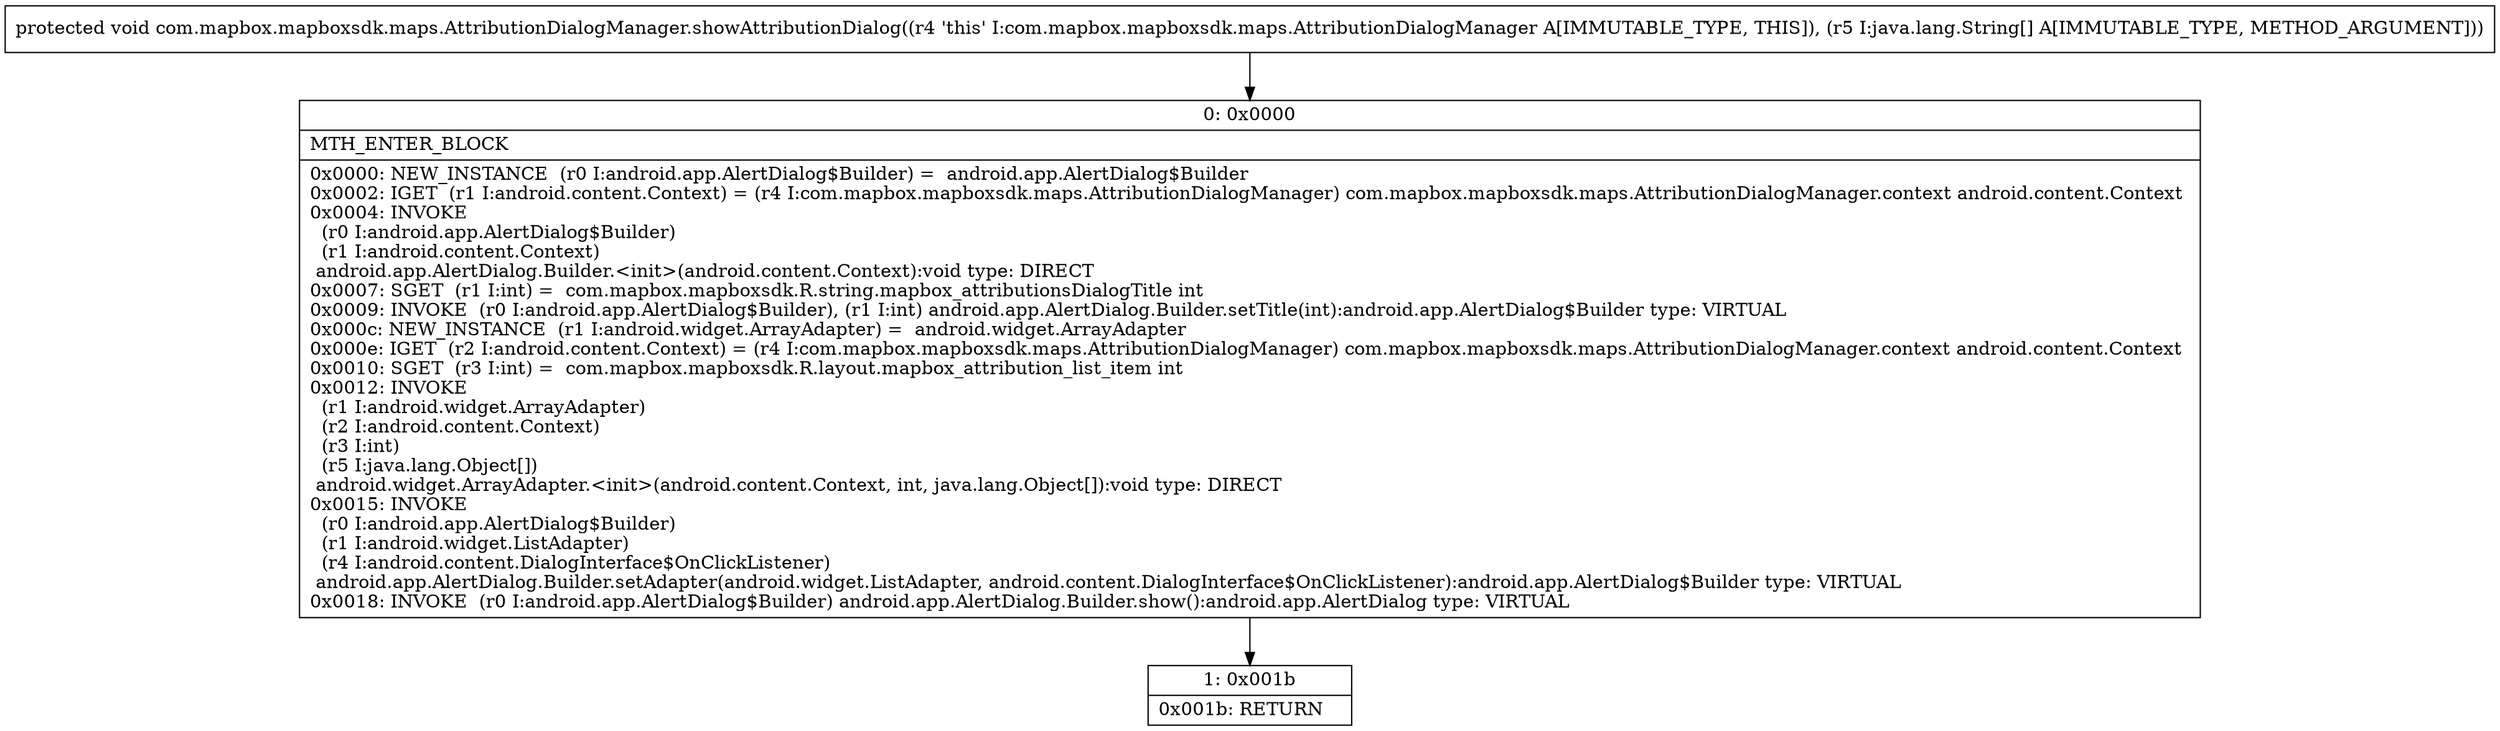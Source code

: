 digraph "CFG forcom.mapbox.mapboxsdk.maps.AttributionDialogManager.showAttributionDialog([Ljava\/lang\/String;)V" {
Node_0 [shape=record,label="{0\:\ 0x0000|MTH_ENTER_BLOCK\l|0x0000: NEW_INSTANCE  (r0 I:android.app.AlertDialog$Builder) =  android.app.AlertDialog$Builder \l0x0002: IGET  (r1 I:android.content.Context) = (r4 I:com.mapbox.mapboxsdk.maps.AttributionDialogManager) com.mapbox.mapboxsdk.maps.AttributionDialogManager.context android.content.Context \l0x0004: INVOKE  \l  (r0 I:android.app.AlertDialog$Builder)\l  (r1 I:android.content.Context)\l android.app.AlertDialog.Builder.\<init\>(android.content.Context):void type: DIRECT \l0x0007: SGET  (r1 I:int) =  com.mapbox.mapboxsdk.R.string.mapbox_attributionsDialogTitle int \l0x0009: INVOKE  (r0 I:android.app.AlertDialog$Builder), (r1 I:int) android.app.AlertDialog.Builder.setTitle(int):android.app.AlertDialog$Builder type: VIRTUAL \l0x000c: NEW_INSTANCE  (r1 I:android.widget.ArrayAdapter) =  android.widget.ArrayAdapter \l0x000e: IGET  (r2 I:android.content.Context) = (r4 I:com.mapbox.mapboxsdk.maps.AttributionDialogManager) com.mapbox.mapboxsdk.maps.AttributionDialogManager.context android.content.Context \l0x0010: SGET  (r3 I:int) =  com.mapbox.mapboxsdk.R.layout.mapbox_attribution_list_item int \l0x0012: INVOKE  \l  (r1 I:android.widget.ArrayAdapter)\l  (r2 I:android.content.Context)\l  (r3 I:int)\l  (r5 I:java.lang.Object[])\l android.widget.ArrayAdapter.\<init\>(android.content.Context, int, java.lang.Object[]):void type: DIRECT \l0x0015: INVOKE  \l  (r0 I:android.app.AlertDialog$Builder)\l  (r1 I:android.widget.ListAdapter)\l  (r4 I:android.content.DialogInterface$OnClickListener)\l android.app.AlertDialog.Builder.setAdapter(android.widget.ListAdapter, android.content.DialogInterface$OnClickListener):android.app.AlertDialog$Builder type: VIRTUAL \l0x0018: INVOKE  (r0 I:android.app.AlertDialog$Builder) android.app.AlertDialog.Builder.show():android.app.AlertDialog type: VIRTUAL \l}"];
Node_1 [shape=record,label="{1\:\ 0x001b|0x001b: RETURN   \l}"];
MethodNode[shape=record,label="{protected void com.mapbox.mapboxsdk.maps.AttributionDialogManager.showAttributionDialog((r4 'this' I:com.mapbox.mapboxsdk.maps.AttributionDialogManager A[IMMUTABLE_TYPE, THIS]), (r5 I:java.lang.String[] A[IMMUTABLE_TYPE, METHOD_ARGUMENT])) }"];
MethodNode -> Node_0;
Node_0 -> Node_1;
}

